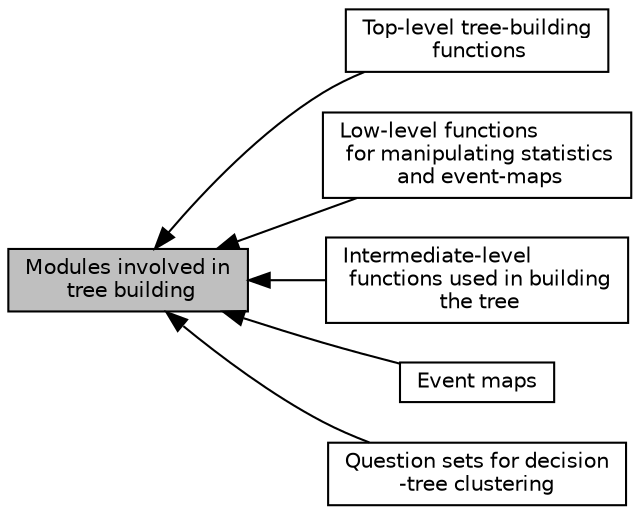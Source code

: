 digraph "Modules involved in tree building"
{
  edge [fontname="Helvetica",fontsize="10",labelfontname="Helvetica",labelfontsize="10"];
  node [fontname="Helvetica",fontsize="10",shape=record];
  rankdir=LR;
  Node4 [label="Top-level tree-building\l functions",height=0.2,width=0.4,color="black", fillcolor="white", style="filled",URL="$group__tree__group__top.html",tooltip="See Decision tree internals for context. "];
  Node2 [label="Low-level functions\l for manipulating statistics\l and event-maps",height=0.2,width=0.4,color="black", fillcolor="white", style="filled",URL="$group__tree__group__lower.html",tooltip="See Decision tree internals and specifically Classes and functions involved in tree-building for cont..."];
  Node3 [label="Intermediate-level\l functions used in building\l the tree",height=0.2,width=0.4,color="black", fillcolor="white", style="filled",URL="$group__tree__group__intermediate.html",tooltip="These functions are are used in top-level tree-building code (Top-level tree-building functions); see..."];
  Node5 [label="Event maps",height=0.2,width=0.4,color="black", fillcolor="white", style="filled",URL="$group__event__map__group.html",tooltip="See Decision tree internals for overview, and specifically Event maps. "];
  Node0 [label="Modules involved in\l tree building",height=0.2,width=0.4,color="black", fillcolor="grey75", style="filled", fontcolor="black"];
  Node1 [label="Question sets for decision\l-tree clustering",height=0.2,width=0.4,color="black", fillcolor="white", style="filled",URL="$group__tree__group__questions.html",tooltip="See Decision tree internals (and specifically Questions (config class)) for context. "];
  Node0->Node1 [shape=plaintext, dir="back", style="solid"];
  Node0->Node2 [shape=plaintext, dir="back", style="solid"];
  Node0->Node3 [shape=plaintext, dir="back", style="solid"];
  Node0->Node4 [shape=plaintext, dir="back", style="solid"];
  Node0->Node5 [shape=plaintext, dir="back", style="solid"];
}
